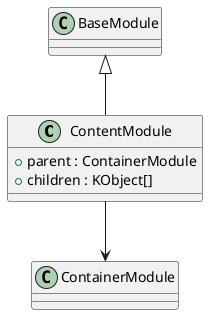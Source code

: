@startuml
class ContentModule{
  +parent : ContainerModule
  +children : KObject[]
}

class BaseModule{

}

ContentModule --> ContainerModule
BaseModule <|-- ContentModule
@enduml